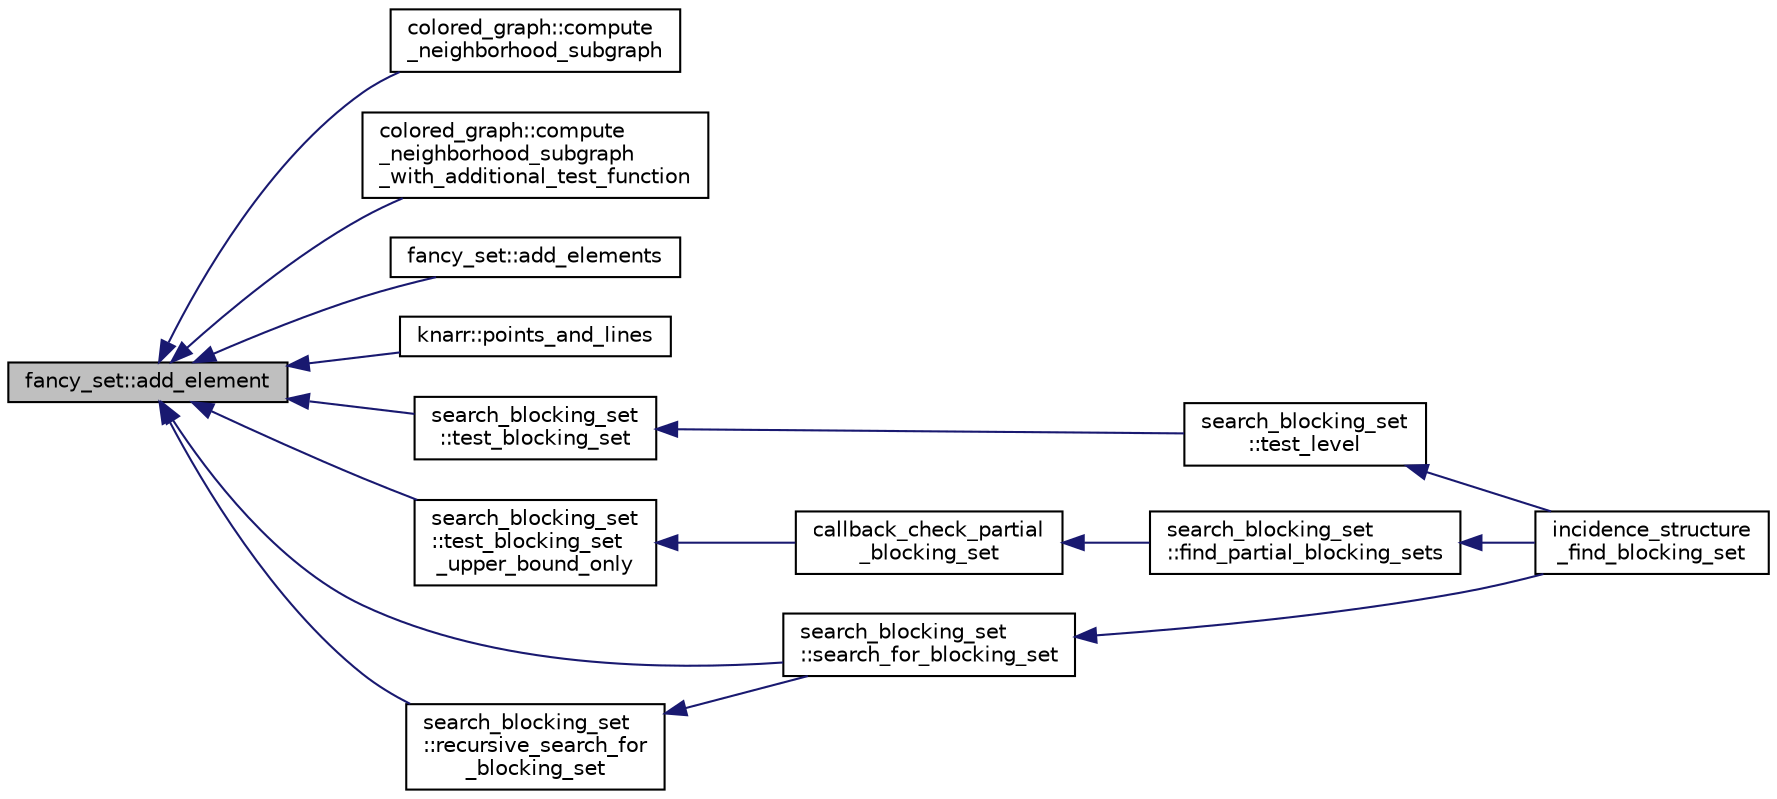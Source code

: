 digraph "fancy_set::add_element"
{
  edge [fontname="Helvetica",fontsize="10",labelfontname="Helvetica",labelfontsize="10"];
  node [fontname="Helvetica",fontsize="10",shape=record];
  rankdir="LR";
  Node10 [label="fancy_set::add_element",height=0.2,width=0.4,color="black", fillcolor="grey75", style="filled", fontcolor="black"];
  Node10 -> Node11 [dir="back",color="midnightblue",fontsize="10",style="solid",fontname="Helvetica"];
  Node11 [label="colored_graph::compute\l_neighborhood_subgraph",height=0.2,width=0.4,color="black", fillcolor="white", style="filled",URL="$dc/de2/classcolored__graph.html#abea9e2c972a799ae17763b8faad9c37a"];
  Node10 -> Node12 [dir="back",color="midnightblue",fontsize="10",style="solid",fontname="Helvetica"];
  Node12 [label="colored_graph::compute\l_neighborhood_subgraph\l_with_additional_test_function",height=0.2,width=0.4,color="black", fillcolor="white", style="filled",URL="$dc/de2/classcolored__graph.html#a8f463f37779583b7d4fed1ac35097c2c"];
  Node10 -> Node13 [dir="back",color="midnightblue",fontsize="10",style="solid",fontname="Helvetica"];
  Node13 [label="fancy_set::add_elements",height=0.2,width=0.4,color="black", fillcolor="white", style="filled",URL="$d5/da4/classfancy__set.html#a624a559634418acd3818f0a24f1ee404"];
  Node10 -> Node14 [dir="back",color="midnightblue",fontsize="10",style="solid",fontname="Helvetica"];
  Node14 [label="knarr::points_and_lines",height=0.2,width=0.4,color="black", fillcolor="white", style="filled",URL="$d7/de5/classknarr.html#abb50a19df35495d508b0cb127d4eb908"];
  Node10 -> Node15 [dir="back",color="midnightblue",fontsize="10",style="solid",fontname="Helvetica"];
  Node15 [label="search_blocking_set\l::test_blocking_set",height=0.2,width=0.4,color="black", fillcolor="white", style="filled",URL="$dc/d36/classsearch__blocking__set.html#a40f8e6200ebf133284aef437dfc4204e"];
  Node15 -> Node16 [dir="back",color="midnightblue",fontsize="10",style="solid",fontname="Helvetica"];
  Node16 [label="search_blocking_set\l::test_level",height=0.2,width=0.4,color="black", fillcolor="white", style="filled",URL="$dc/d36/classsearch__blocking__set.html#a438d1a418dc20c5ad05b533fa881729d"];
  Node16 -> Node17 [dir="back",color="midnightblue",fontsize="10",style="solid",fontname="Helvetica"];
  Node17 [label="incidence_structure\l_find_blocking_set",height=0.2,width=0.4,color="black", fillcolor="white", style="filled",URL="$df/d74/tl__geometry_8h.html#a8e3d42d0018f8a804b9686b1c4951186"];
  Node10 -> Node18 [dir="back",color="midnightblue",fontsize="10",style="solid",fontname="Helvetica"];
  Node18 [label="search_blocking_set\l::test_blocking_set\l_upper_bound_only",height=0.2,width=0.4,color="black", fillcolor="white", style="filled",URL="$dc/d36/classsearch__blocking__set.html#ae1ec331b4fa4715c79a22bac0a71f146"];
  Node18 -> Node19 [dir="back",color="midnightblue",fontsize="10",style="solid",fontname="Helvetica"];
  Node19 [label="callback_check_partial\l_blocking_set",height=0.2,width=0.4,color="black", fillcolor="white", style="filled",URL="$df/d74/tl__geometry_8h.html#a75b6c1cd4f88a79989267297a15820f8"];
  Node19 -> Node20 [dir="back",color="midnightblue",fontsize="10",style="solid",fontname="Helvetica"];
  Node20 [label="search_blocking_set\l::find_partial_blocking_sets",height=0.2,width=0.4,color="black", fillcolor="white", style="filled",URL="$dc/d36/classsearch__blocking__set.html#ad3fdb3d356db75a02c406bc9d4e9e9b6"];
  Node20 -> Node17 [dir="back",color="midnightblue",fontsize="10",style="solid",fontname="Helvetica"];
  Node10 -> Node21 [dir="back",color="midnightblue",fontsize="10",style="solid",fontname="Helvetica"];
  Node21 [label="search_blocking_set\l::search_for_blocking_set",height=0.2,width=0.4,color="black", fillcolor="white", style="filled",URL="$dc/d36/classsearch__blocking__set.html#aea252e95af01eb415908fafbe1875a52"];
  Node21 -> Node17 [dir="back",color="midnightblue",fontsize="10",style="solid",fontname="Helvetica"];
  Node10 -> Node22 [dir="back",color="midnightblue",fontsize="10",style="solid",fontname="Helvetica"];
  Node22 [label="search_blocking_set\l::recursive_search_for\l_blocking_set",height=0.2,width=0.4,color="black", fillcolor="white", style="filled",URL="$dc/d36/classsearch__blocking__set.html#a3e93fae9b44b862b29070a42fa8c48ef"];
  Node22 -> Node21 [dir="back",color="midnightblue",fontsize="10",style="solid",fontname="Helvetica"];
}
